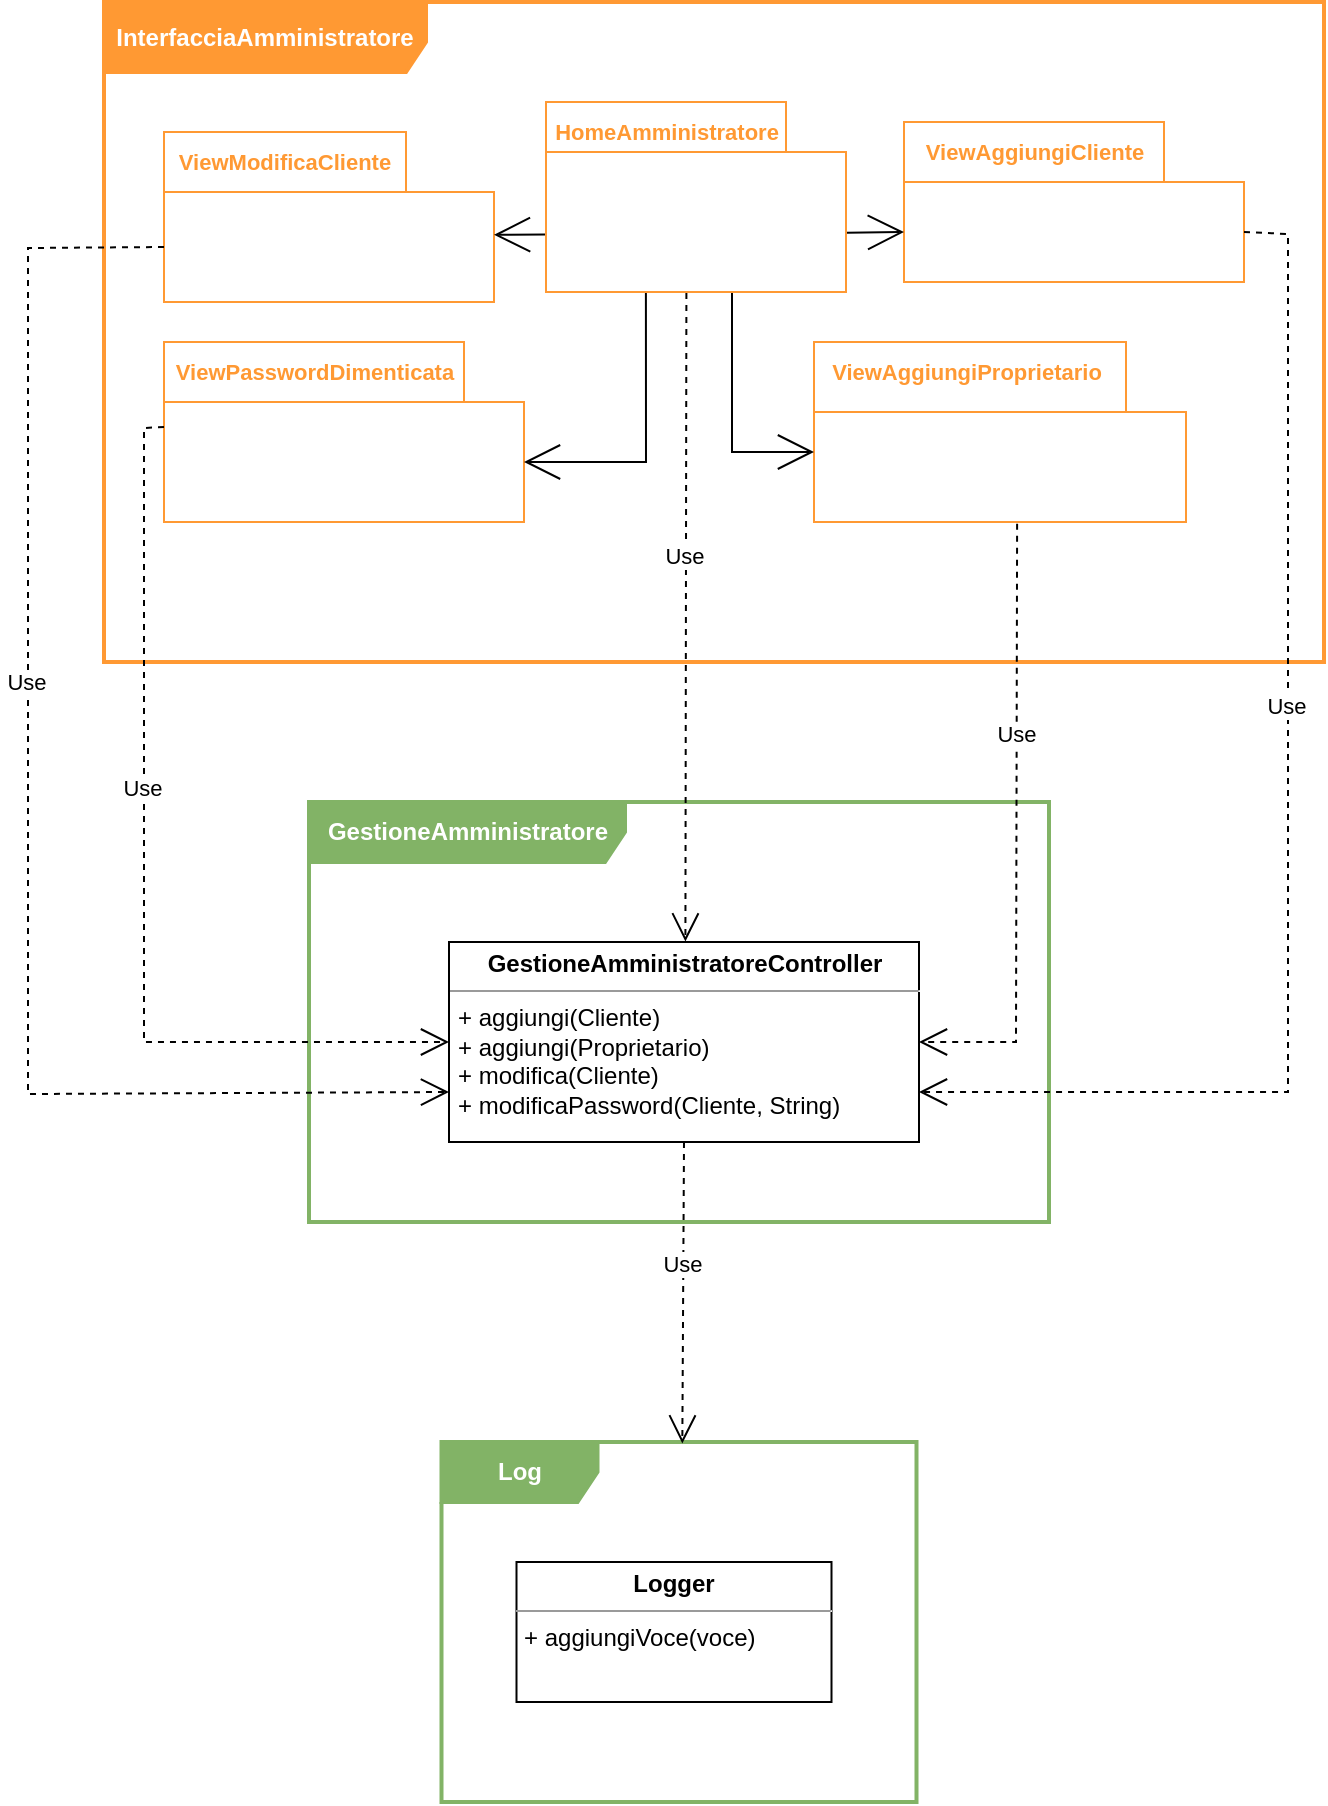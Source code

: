 <mxfile version="22.0.3" type="device">
  <diagram name="Pagina-1" id="EgqatQL9u0jrEler3XjS">
    <mxGraphModel dx="1191" dy="876" grid="1" gridSize="10" guides="1" tooltips="1" connect="1" arrows="1" fold="1" page="1" pageScale="1" pageWidth="827" pageHeight="1169" math="0" shadow="0">
      <root>
        <mxCell id="0" />
        <mxCell id="1" parent="0" />
        <mxCell id="MMNpxaW_SGQHWkdZiyla-4" value="InterfacciaAmministratore" style="shape=umlFrame;whiteSpace=wrap;html=1;pointerEvents=0;width=161;height=35;fillColor=#ff9933;strokeWidth=2;strokeColor=#ff9933;fontStyle=1;fontColor=#FFFFFF;" parent="1" vertex="1">
          <mxGeometry x="108" y="134" width="610" height="330" as="geometry" />
        </mxCell>
        <mxCell id="MMNpxaW_SGQHWkdZiyla-5" value="" style="shape=folder;fontStyle=1;spacingTop=10;tabWidth=156;tabHeight=35;tabPosition=left;html=1;whiteSpace=wrap;fillColor=none;strokeColor=#FF9933;" parent="1" vertex="1">
          <mxGeometry x="463" y="304" width="186" height="90" as="geometry" />
        </mxCell>
        <mxCell id="MMNpxaW_SGQHWkdZiyla-6" value="ViewAggiungiProprietario" style="text;html=1;align=center;verticalAlign=middle;resizable=0;points=[];autosize=1;strokeColor=none;fillColor=none;fontSize=11;fontColor=#FF9933;fontStyle=1" parent="1" vertex="1">
          <mxGeometry x="459" y="304" width="160" height="30" as="geometry" />
        </mxCell>
        <mxCell id="MMNpxaW_SGQHWkdZiyla-7" value="" style="shape=folder;fontStyle=1;spacingTop=10;tabWidth=150;tabHeight=30;tabPosition=left;html=1;whiteSpace=wrap;fillColor=none;strokeColor=#FF9933;" parent="1" vertex="1">
          <mxGeometry x="138" y="304" width="180" height="90" as="geometry" />
        </mxCell>
        <mxCell id="MMNpxaW_SGQHWkdZiyla-8" value="ViewPasswordDimenticata" style="text;html=1;align=center;verticalAlign=middle;resizable=0;points=[];autosize=1;strokeColor=none;fillColor=none;fontSize=11;fontColor=#FF9933;fontStyle=1" parent="1" vertex="1">
          <mxGeometry x="133" y="304" width="160" height="30" as="geometry" />
        </mxCell>
        <mxCell id="MMNpxaW_SGQHWkdZiyla-9" value="" style="endArrow=open;endSize=16;endFill=0;html=1;rounded=0;entryX=0;entryY=0;entryDx=180;entryDy=60;entryPerimeter=0;exitX=0.333;exitY=1;exitDx=0;exitDy=0;exitPerimeter=0;" parent="1" source="MMNpxaW_SGQHWkdZiyla-2" target="MMNpxaW_SGQHWkdZiyla-7" edge="1">
          <mxGeometry width="160" relative="1" as="geometry">
            <mxPoint x="379" y="269" as="sourcePoint" />
            <mxPoint x="378" y="324" as="targetPoint" />
            <Array as="points">
              <mxPoint x="379" y="364" />
            </Array>
          </mxGeometry>
        </mxCell>
        <mxCell id="MMNpxaW_SGQHWkdZiyla-10" value="" style="endArrow=open;endSize=16;endFill=0;html=1;rounded=0;exitX=0.25;exitY=1;exitDx=0;exitDy=0;exitPerimeter=0;entryX=0;entryY=0;entryDx=0;entryDy=55;entryPerimeter=0;" parent="1" target="MMNpxaW_SGQHWkdZiyla-5" edge="1">
          <mxGeometry width="160" relative="1" as="geometry">
            <mxPoint x="422" y="264" as="sourcePoint" />
            <mxPoint x="388" y="359" as="targetPoint" />
            <Array as="points">
              <mxPoint x="422" y="359" />
            </Array>
          </mxGeometry>
        </mxCell>
        <mxCell id="MMNpxaW_SGQHWkdZiyla-11" value="GestioneAmministratore" style="shape=umlFrame;whiteSpace=wrap;html=1;pointerEvents=0;width=158;height=30;fillColor=#82b366;strokeWidth=2;strokeColor=#82b366;fontStyle=1;fontColor=#FFFFFF;" parent="1" vertex="1">
          <mxGeometry x="210.5" y="534" width="370" height="210" as="geometry" />
        </mxCell>
        <mxCell id="MMNpxaW_SGQHWkdZiyla-12" value="&lt;p style=&quot;margin:0px;margin-top:4px;text-align:center;&quot;&gt;&lt;b&gt;GestioneAmministratoreController&lt;/b&gt;&lt;/p&gt;&lt;hr size=&quot;1&quot;&gt;&lt;p style=&quot;margin:0px;margin-left:4px;&quot;&gt;+ aggiungi(Cliente)&lt;/p&gt;&lt;p style=&quot;margin:0px;margin-left:4px;&quot;&gt;+ aggiungi(Proprietario)&lt;/p&gt;&lt;p style=&quot;margin:0px;margin-left:4px;&quot;&gt;+ modifica(Cliente)&lt;/p&gt;&lt;p style=&quot;margin:0px;margin-left:4px;&quot;&gt;+ modificaPassword(Cliente, String)&lt;/p&gt;" style="verticalAlign=top;align=left;overflow=fill;fontSize=12;fontFamily=Helvetica;html=1;whiteSpace=wrap;" parent="1" vertex="1">
          <mxGeometry x="280.5" y="604" width="235" height="100" as="geometry" />
        </mxCell>
        <mxCell id="MMNpxaW_SGQHWkdZiyla-13" value="Use" style="endArrow=open;endSize=12;dashed=1;html=1;rounded=0;exitX=0;exitY=0;exitDx=0;exitDy=42.5;exitPerimeter=0;entryX=0;entryY=0.5;entryDx=0;entryDy=0;" parent="1" source="MMNpxaW_SGQHWkdZiyla-7" target="MMNpxaW_SGQHWkdZiyla-12" edge="1">
          <mxGeometry x="-0.188" y="-1" width="160" relative="1" as="geometry">
            <mxPoint x="208" y="564" as="sourcePoint" />
            <mxPoint x="368" y="564" as="targetPoint" />
            <Array as="points">
              <mxPoint x="128" y="347" />
              <mxPoint x="128" y="654" />
            </Array>
            <mxPoint as="offset" />
          </mxGeometry>
        </mxCell>
        <mxCell id="MMNpxaW_SGQHWkdZiyla-14" value="Use" style="endArrow=open;endSize=12;dashed=1;html=1;rounded=0;exitX=0.546;exitY=1.01;exitDx=0;exitDy=0;exitPerimeter=0;entryX=1;entryY=0.5;entryDx=0;entryDy=0;" parent="1" source="MMNpxaW_SGQHWkdZiyla-5" target="MMNpxaW_SGQHWkdZiyla-12" edge="1">
          <mxGeometry x="-0.317" width="160" relative="1" as="geometry">
            <mxPoint x="451" y="284" as="sourcePoint" />
            <mxPoint x="517" y="562" as="targetPoint" />
            <Array as="points">
              <mxPoint x="564" y="654" />
            </Array>
            <mxPoint as="offset" />
          </mxGeometry>
        </mxCell>
        <mxCell id="MMNpxaW_SGQHWkdZiyla-15" value="Use" style="endArrow=open;endSize=12;dashed=1;html=1;rounded=0;entryX=0.503;entryY=-0.003;entryDx=0;entryDy=0;exitX=0.468;exitY=1.005;exitDx=0;exitDy=0;exitPerimeter=0;entryPerimeter=0;" parent="1" source="MMNpxaW_SGQHWkdZiyla-2" target="MMNpxaW_SGQHWkdZiyla-12" edge="1">
          <mxGeometry x="-0.188" y="-1" width="160" relative="1" as="geometry">
            <mxPoint x="376" y="404" as="sourcePoint" />
            <mxPoint x="328" y="674" as="targetPoint" />
            <Array as="points" />
            <mxPoint as="offset" />
          </mxGeometry>
        </mxCell>
        <mxCell id="MMNpxaW_SGQHWkdZiyla-16" value="Log" style="shape=umlFrame;whiteSpace=wrap;html=1;pointerEvents=0;width=78;height=30;strokeColor=#82b366;fillColor=#82b366;strokeWidth=2;fontStyle=1;fontColor=#FFFFFF;" parent="1" vertex="1">
          <mxGeometry x="276.75" y="854" width="237.5" height="180" as="geometry" />
        </mxCell>
        <mxCell id="MMNpxaW_SGQHWkdZiyla-17" value="&lt;p style=&quot;margin:0px;margin-top:4px;text-align:center;&quot;&gt;&lt;b&gt;Logger&lt;/b&gt;&lt;/p&gt;&lt;hr size=&quot;1&quot;&gt;&lt;p style=&quot;margin:0px;margin-left:4px;&quot;&gt;+ aggiungiVoce(voce)&lt;/p&gt;" style="verticalAlign=top;align=left;overflow=fill;fontSize=12;fontFamily=Helvetica;html=1;whiteSpace=wrap;" parent="1" vertex="1">
          <mxGeometry x="314.25" y="914" width="157.5" height="70" as="geometry" />
        </mxCell>
        <mxCell id="MMNpxaW_SGQHWkdZiyla-18" value="" style="shape=folder;fontStyle=1;spacingTop=10;tabWidth=130;tabHeight=30;tabPosition=left;html=1;whiteSpace=wrap;fillColor=none;strokeWidth=1;strokeColor=#FF9933;" parent="1" vertex="1">
          <mxGeometry x="508" y="194" width="170" height="80" as="geometry" />
        </mxCell>
        <mxCell id="MMNpxaW_SGQHWkdZiyla-19" value="ViewAggiungiCliente" style="text;html=1;align=center;verticalAlign=middle;resizable=0;points=[];autosize=1;strokeColor=none;fillColor=none;fontSize=11;fontStyle=1;fontColor=#FF9933;" parent="1" vertex="1">
          <mxGeometry x="508" y="194" width="130" height="30" as="geometry" />
        </mxCell>
        <mxCell id="MMNpxaW_SGQHWkdZiyla-20" value="" style="shape=folder;fontStyle=1;spacingTop=10;tabWidth=121;tabHeight=30;tabPosition=left;html=1;whiteSpace=wrap;fillColor=none;strokeColor=#FF9933;" parent="1" vertex="1">
          <mxGeometry x="138" y="199" width="165" height="85" as="geometry" />
        </mxCell>
        <mxCell id="MMNpxaW_SGQHWkdZiyla-21" value="ViewModificaCliente" style="text;html=1;align=center;verticalAlign=middle;resizable=0;points=[];autosize=1;strokeColor=none;fillColor=none;fontSize=11;fontStyle=1;fontColor=#FF9933;" parent="1" vertex="1">
          <mxGeometry x="133" y="199" width="130" height="30" as="geometry" />
        </mxCell>
        <mxCell id="MMNpxaW_SGQHWkdZiyla-22" value="Use" style="endArrow=open;endSize=12;dashed=1;html=1;rounded=0;exitX=0.5;exitY=1;exitDx=0;exitDy=0;entryX=0.507;entryY=0.004;entryDx=0;entryDy=0;entryPerimeter=0;" parent="1" source="MMNpxaW_SGQHWkdZiyla-12" target="MMNpxaW_SGQHWkdZiyla-16" edge="1">
          <mxGeometry x="-0.188" y="-1" width="160" relative="1" as="geometry">
            <mxPoint x="723" y="677" as="sourcePoint" />
            <mxPoint x="811" y="984" as="targetPoint" />
            <mxPoint as="offset" />
          </mxGeometry>
        </mxCell>
        <mxCell id="MMNpxaW_SGQHWkdZiyla-23" value="" style="endArrow=open;endSize=16;endFill=0;html=1;rounded=0;exitX=0;exitY=0;exitDx=0;exitDy=66.25;exitPerimeter=0;entryX=1;entryY=0.605;entryDx=0;entryDy=0;entryPerimeter=0;" parent="1" source="MMNpxaW_SGQHWkdZiyla-2" target="MMNpxaW_SGQHWkdZiyla-20" edge="1">
          <mxGeometry width="160" relative="1" as="geometry">
            <mxPoint x="352" y="284" as="sourcePoint" />
            <mxPoint x="317" y="384" as="targetPoint" />
          </mxGeometry>
        </mxCell>
        <mxCell id="MMNpxaW_SGQHWkdZiyla-24" value="" style="endArrow=open;endSize=16;endFill=0;html=1;rounded=0;exitX=1.002;exitY=0.688;exitDx=0;exitDy=0;exitPerimeter=0;entryX=0;entryY=0;entryDx=0;entryDy=55;entryPerimeter=0;" parent="1" source="MMNpxaW_SGQHWkdZiyla-2" target="MMNpxaW_SGQHWkdZiyla-18" edge="1">
          <mxGeometry width="160" relative="1" as="geometry">
            <mxPoint x="480.25" y="207" as="sourcePoint" />
            <mxPoint x="435.25" y="174" as="targetPoint" />
          </mxGeometry>
        </mxCell>
        <mxCell id="MMNpxaW_SGQHWkdZiyla-2" value="" style="shape=folder;fontStyle=1;spacingTop=10;tabWidth=120;tabHeight=25;tabPosition=left;html=1;whiteSpace=wrap;strokeColor=#FF9933;strokeWidth=1;" parent="1" vertex="1">
          <mxGeometry x="329" y="184" width="150" height="95" as="geometry" />
        </mxCell>
        <mxCell id="MMNpxaW_SGQHWkdZiyla-3" value="HomeAmministratore" style="text;html=1;align=center;verticalAlign=middle;resizable=0;points=[];autosize=1;strokeColor=none;fillColor=none;fontSize=11;fontColor=#FF9933;fontStyle=1" parent="1" vertex="1">
          <mxGeometry x="319" y="184" width="140" height="30" as="geometry" />
        </mxCell>
        <mxCell id="8s_OfE6JyQyWX-u902Cv-2" value="Use" style="endArrow=open;endSize=12;dashed=1;html=1;rounded=0;exitX=0;exitY=0;exitDx=0;exitDy=57.5;exitPerimeter=0;entryX=0;entryY=0.75;entryDx=0;entryDy=0;" edge="1" parent="1" source="MMNpxaW_SGQHWkdZiyla-20" target="MMNpxaW_SGQHWkdZiyla-12">
          <mxGeometry x="-0.188" y="-1" width="160" relative="1" as="geometry">
            <mxPoint x="80" y="350.5" as="sourcePoint" />
            <mxPoint x="223" y="657.5" as="targetPoint" />
            <Array as="points">
              <mxPoint x="70" y="257" />
              <mxPoint x="70" y="680" />
            </Array>
            <mxPoint as="offset" />
          </mxGeometry>
        </mxCell>
        <mxCell id="8s_OfE6JyQyWX-u902Cv-3" value="Use" style="endArrow=open;endSize=12;dashed=1;html=1;rounded=0;entryX=1;entryY=0.75;entryDx=0;entryDy=0;exitX=0;exitY=0;exitDx=170;exitDy=55;exitPerimeter=0;" edge="1" parent="1" source="MMNpxaW_SGQHWkdZiyla-18" target="MMNpxaW_SGQHWkdZiyla-12">
          <mxGeometry x="-0.188" y="-1" width="160" relative="1" as="geometry">
            <mxPoint x="700" y="320" as="sourcePoint" />
            <mxPoint x="843" y="627" as="targetPoint" />
            <Array as="points">
              <mxPoint x="700" y="250" />
              <mxPoint x="700" y="679" />
            </Array>
            <mxPoint as="offset" />
          </mxGeometry>
        </mxCell>
      </root>
    </mxGraphModel>
  </diagram>
</mxfile>
